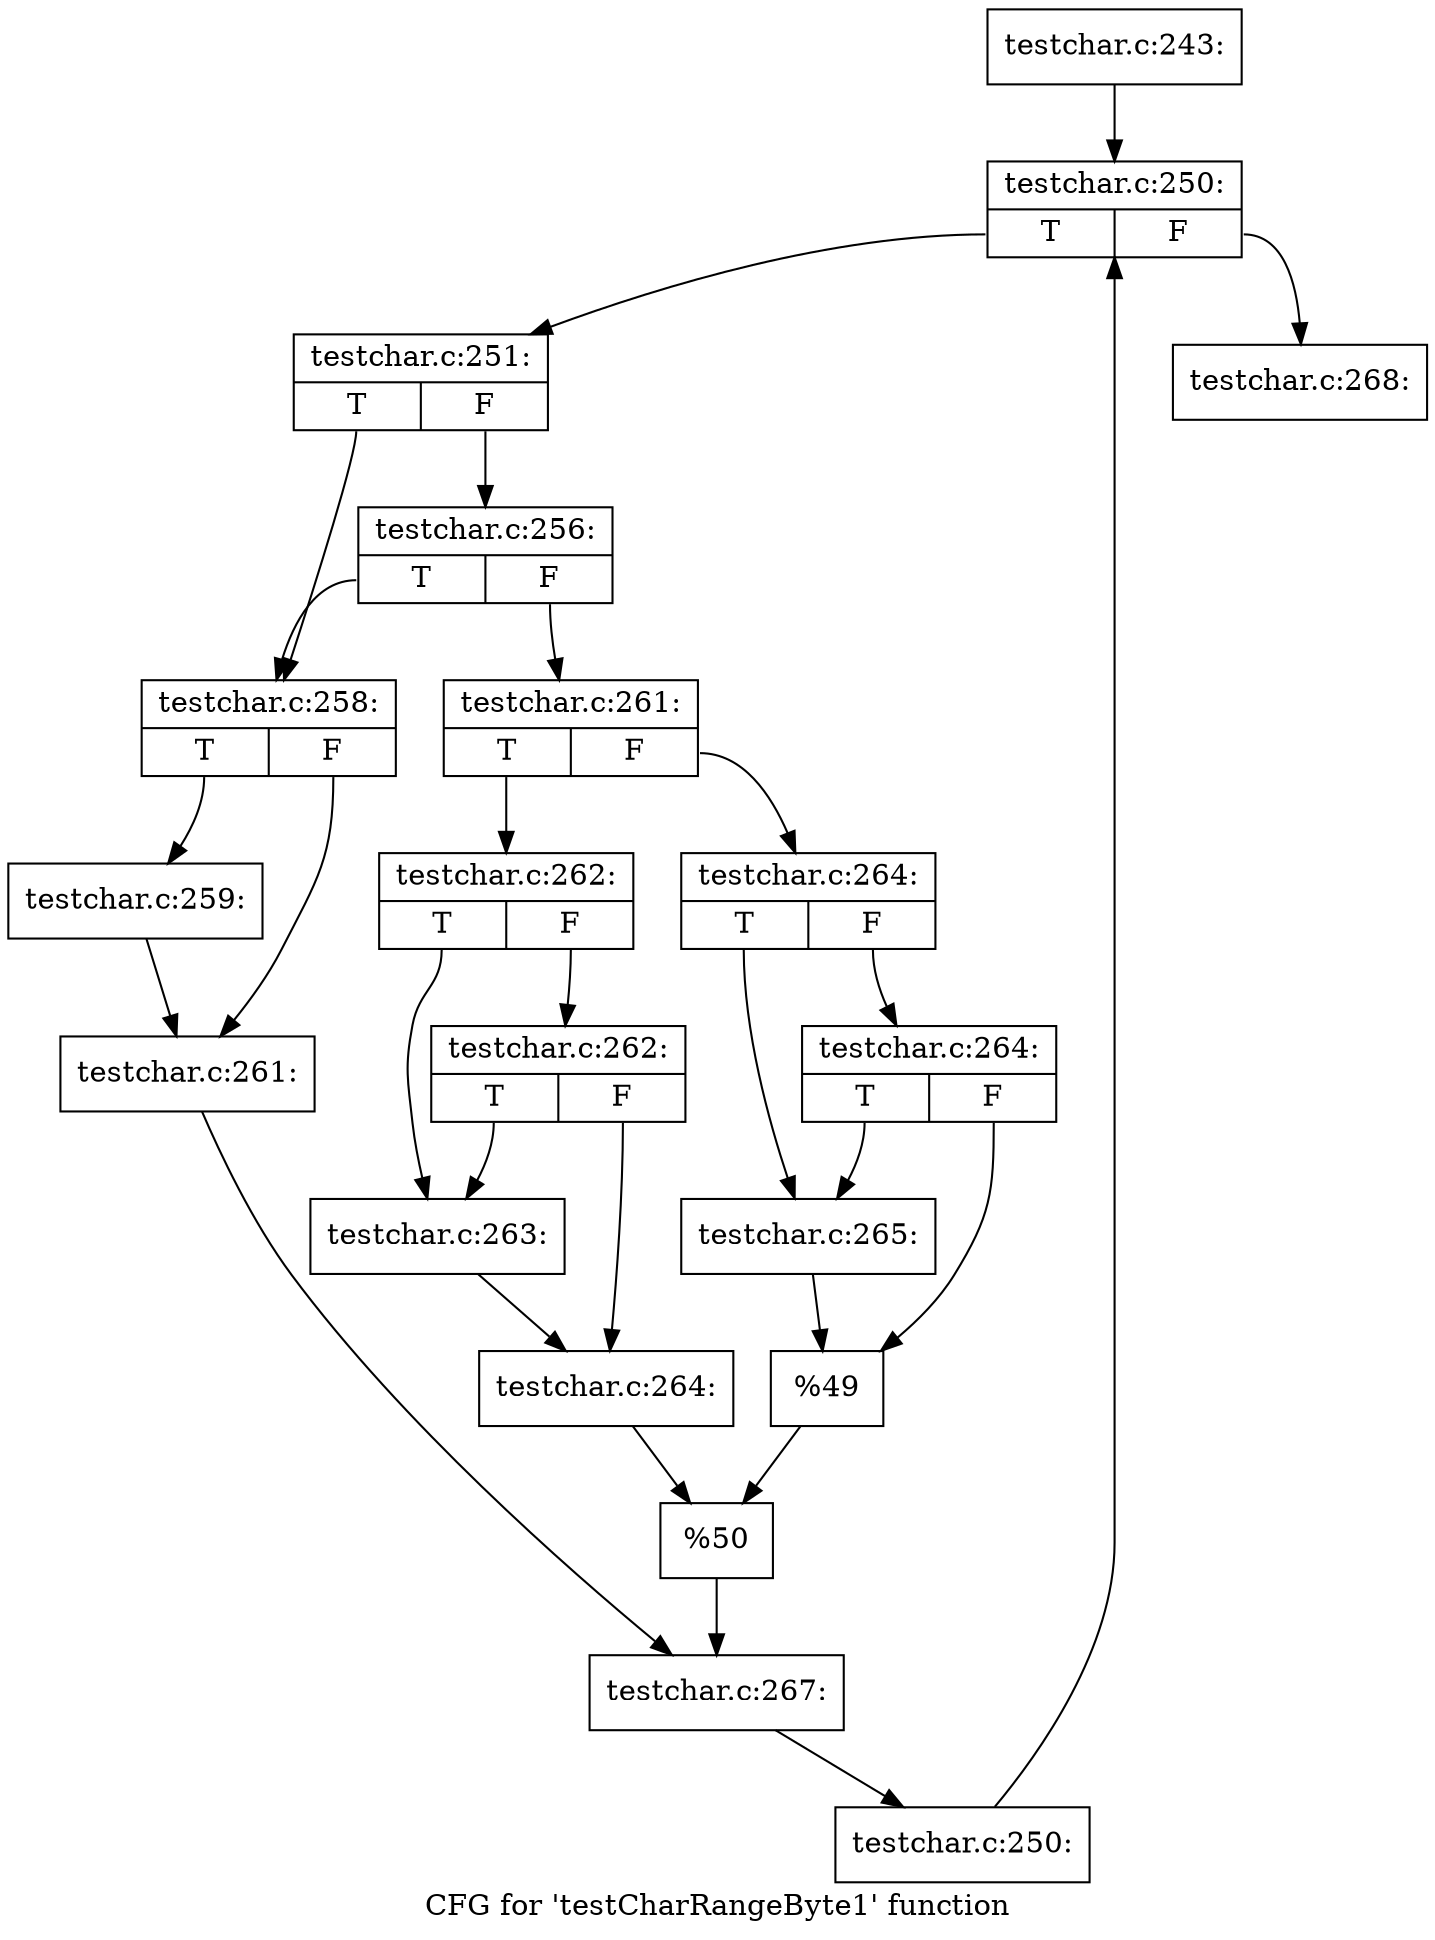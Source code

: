 digraph "CFG for 'testCharRangeByte1' function" {
	label="CFG for 'testCharRangeByte1' function";

	Node0x38ca210 [shape=record,label="{testchar.c:243:}"];
	Node0x38ca210 -> Node0x38d1430;
	Node0x38d1430 [shape=record,label="{testchar.c:250:|{<s0>T|<s1>F}}"];
	Node0x38d1430:s0 -> Node0x38ca940;
	Node0x38d1430:s1 -> Node0x38d1290;
	Node0x38ca940 [shape=record,label="{testchar.c:251:|{<s0>T|<s1>F}}"];
	Node0x38ca940:s0 -> Node0x38d30c0;
	Node0x38ca940:s1 -> Node0x38d3500;
	Node0x38d3500 [shape=record,label="{testchar.c:256:|{<s0>T|<s1>F}}"];
	Node0x38d3500:s0 -> Node0x38d30c0;
	Node0x38d3500:s1 -> Node0x38d34b0;
	Node0x38d30c0 [shape=record,label="{testchar.c:258:|{<s0>T|<s1>F}}"];
	Node0x38d30c0:s0 -> Node0x38d3890;
	Node0x38d30c0:s1 -> Node0x38d38e0;
	Node0x38d3890 [shape=record,label="{testchar.c:259:}"];
	Node0x38d3890 -> Node0x38d38e0;
	Node0x38d38e0 [shape=record,label="{testchar.c:261:}"];
	Node0x38d38e0 -> Node0x38d3460;
	Node0x38d34b0 [shape=record,label="{testchar.c:261:|{<s0>T|<s1>F}}"];
	Node0x38d34b0:s0 -> Node0x38e6a40;
	Node0x38d34b0:s1 -> Node0x38e6ae0;
	Node0x38e6a40 [shape=record,label="{testchar.c:262:|{<s0>T|<s1>F}}"];
	Node0x38e6a40:s0 -> Node0x38e6ee0;
	Node0x38e6a40:s1 -> Node0x38e6f80;
	Node0x38e6f80 [shape=record,label="{testchar.c:262:|{<s0>T|<s1>F}}"];
	Node0x38e6f80:s0 -> Node0x38e6ee0;
	Node0x38e6f80:s1 -> Node0x38e6f30;
	Node0x38e6ee0 [shape=record,label="{testchar.c:263:}"];
	Node0x38e6ee0 -> Node0x38e6f30;
	Node0x38e6f30 [shape=record,label="{testchar.c:264:}"];
	Node0x38e6f30 -> Node0x38e6a90;
	Node0x38e6ae0 [shape=record,label="{testchar.c:264:|{<s0>T|<s1>F}}"];
	Node0x38e6ae0:s0 -> Node0x38e79d0;
	Node0x38e6ae0:s1 -> Node0x38e7a70;
	Node0x38e7a70 [shape=record,label="{testchar.c:264:|{<s0>T|<s1>F}}"];
	Node0x38e7a70:s0 -> Node0x38e79d0;
	Node0x38e7a70:s1 -> Node0x38e7a20;
	Node0x38e79d0 [shape=record,label="{testchar.c:265:}"];
	Node0x38e79d0 -> Node0x38e7a20;
	Node0x38e7a20 [shape=record,label="{%49}"];
	Node0x38e7a20 -> Node0x38e6a90;
	Node0x38e6a90 [shape=record,label="{%50}"];
	Node0x38e6a90 -> Node0x38d3460;
	Node0x38d3460 [shape=record,label="{testchar.c:267:}"];
	Node0x38d3460 -> Node0x38ca8b0;
	Node0x38ca8b0 [shape=record,label="{testchar.c:250:}"];
	Node0x38ca8b0 -> Node0x38d1430;
	Node0x38d1290 [shape=record,label="{testchar.c:268:}"];
}
